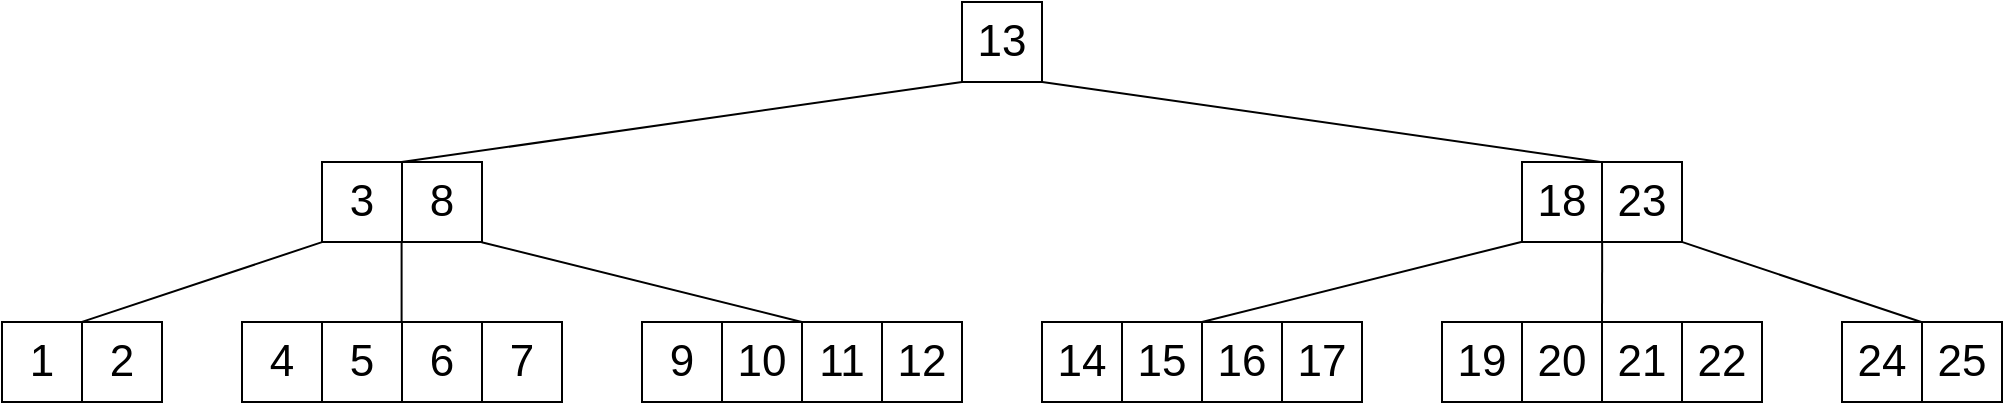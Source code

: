 <mxfile version="11.1.1" type="device"><diagram id="xiesb4GtusXQxuxbEkcg" name="第 1 页"><mxGraphModel dx="1086" dy="818" grid="1" gridSize="10" guides="1" tooltips="1" connect="1" arrows="1" fold="1" page="1" pageScale="1" pageWidth="827" pageHeight="1169" math="0" shadow="0"><root><mxCell id="0"/><mxCell id="1" parent="0"/><mxCell id="ZgtNFw46YQcnRpKmjRMJ-2" value="13" style="whiteSpace=wrap;html=1;aspect=fixed;fontSize=22;" parent="1" vertex="1"><mxGeometry x="520" y="40" width="40" height="40" as="geometry"/></mxCell><mxCell id="ZgtNFw46YQcnRpKmjRMJ-5" value="3" style="whiteSpace=wrap;html=1;aspect=fixed;fontSize=22;" parent="1" vertex="1"><mxGeometry x="200" y="120" width="40" height="40" as="geometry"/></mxCell><mxCell id="ZgtNFw46YQcnRpKmjRMJ-6" value="8" style="whiteSpace=wrap;html=1;aspect=fixed;fontSize=22;" parent="1" vertex="1"><mxGeometry x="240" y="120" width="40" height="40" as="geometry"/></mxCell><mxCell id="ZgtNFw46YQcnRpKmjRMJ-7" value="18" style="whiteSpace=wrap;html=1;aspect=fixed;fontSize=22;" parent="1" vertex="1"><mxGeometry x="800" y="120" width="40" height="40" as="geometry"/></mxCell><mxCell id="ZgtNFw46YQcnRpKmjRMJ-8" value="23" style="whiteSpace=wrap;html=1;aspect=fixed;fontSize=22;" parent="1" vertex="1"><mxGeometry x="840" y="120" width="40" height="40" as="geometry"/></mxCell><mxCell id="ZgtNFw46YQcnRpKmjRMJ-9" value="1" style="whiteSpace=wrap;html=1;aspect=fixed;fontSize=22;" parent="1" vertex="1"><mxGeometry x="40" y="200" width="40" height="40" as="geometry"/></mxCell><mxCell id="ZgtNFw46YQcnRpKmjRMJ-10" value="2" style="whiteSpace=wrap;html=1;aspect=fixed;fontSize=22;" parent="1" vertex="1"><mxGeometry x="80" y="200" width="40" height="40" as="geometry"/></mxCell><mxCell id="ZgtNFw46YQcnRpKmjRMJ-11" value="4" style="whiteSpace=wrap;html=1;aspect=fixed;fontSize=22;" parent="1" vertex="1"><mxGeometry x="160" y="200" width="40" height="40" as="geometry"/></mxCell><mxCell id="ZgtNFw46YQcnRpKmjRMJ-12" value="5" style="whiteSpace=wrap;html=1;aspect=fixed;fontSize=22;" parent="1" vertex="1"><mxGeometry x="200" y="200" width="40" height="40" as="geometry"/></mxCell><mxCell id="ZgtNFw46YQcnRpKmjRMJ-13" value="6" style="whiteSpace=wrap;html=1;aspect=fixed;fontSize=22;" parent="1" vertex="1"><mxGeometry x="240" y="200" width="40" height="40" as="geometry"/></mxCell><mxCell id="ZgtNFw46YQcnRpKmjRMJ-14" value="7" style="whiteSpace=wrap;html=1;aspect=fixed;fontSize=22;" parent="1" vertex="1"><mxGeometry x="280" y="200" width="40" height="40" as="geometry"/></mxCell><mxCell id="ZgtNFw46YQcnRpKmjRMJ-15" value="9" style="whiteSpace=wrap;html=1;aspect=fixed;fontSize=22;" parent="1" vertex="1"><mxGeometry x="360" y="200" width="40" height="40" as="geometry"/></mxCell><mxCell id="ZgtNFw46YQcnRpKmjRMJ-16" value="10" style="whiteSpace=wrap;html=1;aspect=fixed;fontSize=22;" parent="1" vertex="1"><mxGeometry x="400" y="200" width="40" height="40" as="geometry"/></mxCell><mxCell id="ZgtNFw46YQcnRpKmjRMJ-17" value="11" style="whiteSpace=wrap;html=1;aspect=fixed;fontSize=22;" parent="1" vertex="1"><mxGeometry x="440" y="200" width="40" height="40" as="geometry"/></mxCell><mxCell id="ZgtNFw46YQcnRpKmjRMJ-18" value="12" style="whiteSpace=wrap;html=1;aspect=fixed;fontSize=22;" parent="1" vertex="1"><mxGeometry x="480" y="200" width="40" height="40" as="geometry"/></mxCell><mxCell id="ZgtNFw46YQcnRpKmjRMJ-19" value="14" style="whiteSpace=wrap;html=1;aspect=fixed;fontSize=22;" parent="1" vertex="1"><mxGeometry x="560" y="200" width="40" height="40" as="geometry"/></mxCell><mxCell id="ZgtNFw46YQcnRpKmjRMJ-20" value="15" style="whiteSpace=wrap;html=1;aspect=fixed;fontSize=22;" parent="1" vertex="1"><mxGeometry x="600" y="200" width="40" height="40" as="geometry"/></mxCell><mxCell id="ZgtNFw46YQcnRpKmjRMJ-21" value="16" style="whiteSpace=wrap;html=1;aspect=fixed;fontSize=22;" parent="1" vertex="1"><mxGeometry x="640" y="200" width="40" height="40" as="geometry"/></mxCell><mxCell id="ZgtNFw46YQcnRpKmjRMJ-22" value="17" style="whiteSpace=wrap;html=1;aspect=fixed;fontSize=22;" parent="1" vertex="1"><mxGeometry x="680" y="200" width="40" height="40" as="geometry"/></mxCell><mxCell id="ZgtNFw46YQcnRpKmjRMJ-23" value="19" style="whiteSpace=wrap;html=1;aspect=fixed;fontSize=22;" parent="1" vertex="1"><mxGeometry x="760" y="200" width="40" height="40" as="geometry"/></mxCell><mxCell id="ZgtNFw46YQcnRpKmjRMJ-24" value="20" style="whiteSpace=wrap;html=1;aspect=fixed;fontSize=22;" parent="1" vertex="1"><mxGeometry x="800" y="200" width="40" height="40" as="geometry"/></mxCell><mxCell id="ZgtNFw46YQcnRpKmjRMJ-25" value="21" style="whiteSpace=wrap;html=1;aspect=fixed;fontSize=22;" parent="1" vertex="1"><mxGeometry x="840" y="200" width="40" height="40" as="geometry"/></mxCell><mxCell id="ZgtNFw46YQcnRpKmjRMJ-26" value="22" style="whiteSpace=wrap;html=1;aspect=fixed;fontSize=22;" parent="1" vertex="1"><mxGeometry x="880" y="200" width="40" height="40" as="geometry"/></mxCell><mxCell id="ZgtNFw46YQcnRpKmjRMJ-27" value="24" style="whiteSpace=wrap;html=1;aspect=fixed;fontSize=22;" parent="1" vertex="1"><mxGeometry x="960" y="200" width="40" height="40" as="geometry"/></mxCell><mxCell id="ZgtNFw46YQcnRpKmjRMJ-28" value="25" style="whiteSpace=wrap;html=1;aspect=fixed;fontSize=22;" parent="1" vertex="1"><mxGeometry x="1000" y="200" width="40" height="40" as="geometry"/></mxCell><mxCell id="ZgtNFw46YQcnRpKmjRMJ-29" value="" style="endArrow=none;html=1;fontSize=22;exitX=0;exitY=-0.002;exitDx=0;exitDy=0;exitPerimeter=0;entryX=0;entryY=1.002;entryDx=0;entryDy=0;entryPerimeter=0;" parent="1" source="ZgtNFw46YQcnRpKmjRMJ-10" target="ZgtNFw46YQcnRpKmjRMJ-5" edge="1"><mxGeometry width="50" height="50" relative="1" as="geometry"><mxPoint x="40" y="310" as="sourcePoint"/><mxPoint x="200" y="170" as="targetPoint"/></mxGeometry></mxCell><mxCell id="ZgtNFw46YQcnRpKmjRMJ-30" value="" style="endArrow=none;html=1;fontSize=22;entryX=-0.005;entryY=1;entryDx=0;entryDy=0;entryPerimeter=0;exitX=0.995;exitY=0;exitDx=0;exitDy=0;exitPerimeter=0;" parent="1" source="ZgtNFw46YQcnRpKmjRMJ-12" target="ZgtNFw46YQcnRpKmjRMJ-6" edge="1"><mxGeometry width="50" height="50" relative="1" as="geometry"><mxPoint x="240" y="190" as="sourcePoint"/><mxPoint x="241" y="170" as="targetPoint"/></mxGeometry></mxCell><mxCell id="ZgtNFw46YQcnRpKmjRMJ-31" value="" style="endArrow=none;html=1;fontSize=22;entryX=0.995;entryY=1.002;entryDx=0;entryDy=0;entryPerimeter=0;exitX=-0.003;exitY=-0.001;exitDx=0;exitDy=0;exitPerimeter=0;" parent="1" source="ZgtNFw46YQcnRpKmjRMJ-17" target="ZgtNFw46YQcnRpKmjRMJ-6" edge="1"><mxGeometry width="50" height="50" relative="1" as="geometry"><mxPoint x="420" y="190" as="sourcePoint"/><mxPoint x="249.8" y="170" as="targetPoint"/></mxGeometry></mxCell><mxCell id="ZgtNFw46YQcnRpKmjRMJ-32" value="" style="endArrow=none;html=1;fontSize=22;entryX=0;entryY=0;entryDx=0;entryDy=0;entryPerimeter=0;exitX=0.002;exitY=0.996;exitDx=0;exitDy=0;exitPerimeter=0;" parent="1" source="ZgtNFw46YQcnRpKmjRMJ-7" target="ZgtNFw46YQcnRpKmjRMJ-21" edge="1"><mxGeometry width="50" height="50" relative="1" as="geometry"><mxPoint x="789.88" y="169.96" as="sourcePoint"/><mxPoint x="629.8" y="130.08" as="targetPoint"/></mxGeometry></mxCell><mxCell id="ZgtNFw46YQcnRpKmjRMJ-33" value="" style="endArrow=none;html=1;fontSize=22;exitX=0.002;exitY=1.001;exitDx=0;exitDy=0;exitPerimeter=0;entryX=0;entryY=0;entryDx=0;entryDy=0;entryPerimeter=0;" parent="1" source="ZgtNFw46YQcnRpKmjRMJ-8" target="ZgtNFw46YQcnRpKmjRMJ-25" edge="1"><mxGeometry width="50" height="50" relative="1" as="geometry"><mxPoint x="810.08" y="169.84" as="sourcePoint"/><mxPoint x="840" y="190" as="targetPoint"/></mxGeometry></mxCell><mxCell id="ZgtNFw46YQcnRpKmjRMJ-34" value="" style="endArrow=none;html=1;fontSize=22;exitX=0.997;exitY=0.999;exitDx=0;exitDy=0;exitPerimeter=0;entryX=0;entryY=0.004;entryDx=0;entryDy=0;entryPerimeter=0;" parent="1" source="ZgtNFw46YQcnRpKmjRMJ-8" target="ZgtNFw46YQcnRpKmjRMJ-28" edge="1"><mxGeometry width="50" height="50" relative="1" as="geometry"><mxPoint x="850.08" y="170.04" as="sourcePoint"/><mxPoint x="850" y="210" as="targetPoint"/></mxGeometry></mxCell><mxCell id="ZgtNFw46YQcnRpKmjRMJ-35" value="" style="endArrow=none;html=1;fontSize=22;exitX=0;exitY=1;exitDx=0;exitDy=0;exitPerimeter=0;entryX=0.995;entryY=0.001;entryDx=0;entryDy=0;entryPerimeter=0;" parent="1" source="ZgtNFw46YQcnRpKmjRMJ-2" target="ZgtNFw46YQcnRpKmjRMJ-5" edge="1"><mxGeometry width="50" height="50" relative="1" as="geometry"><mxPoint x="449.88" y="209.96" as="sourcePoint"/><mxPoint x="289.8" y="170.08" as="targetPoint"/></mxGeometry></mxCell><mxCell id="ZgtNFw46YQcnRpKmjRMJ-36" value="" style="endArrow=none;html=1;fontSize=22;exitX=1.003;exitY=0.999;exitDx=0;exitDy=0;exitPerimeter=0;entryX=0.002;entryY=0.002;entryDx=0;entryDy=0;entryPerimeter=0;" parent="1" source="ZgtNFw46YQcnRpKmjRMJ-2" target="ZgtNFw46YQcnRpKmjRMJ-8" edge="1"><mxGeometry width="50" height="50" relative="1" as="geometry"><mxPoint x="558" y="90" as="sourcePoint"/><mxPoint x="830" y="110" as="targetPoint"/></mxGeometry></mxCell></root></mxGraphModel></diagram></mxfile>